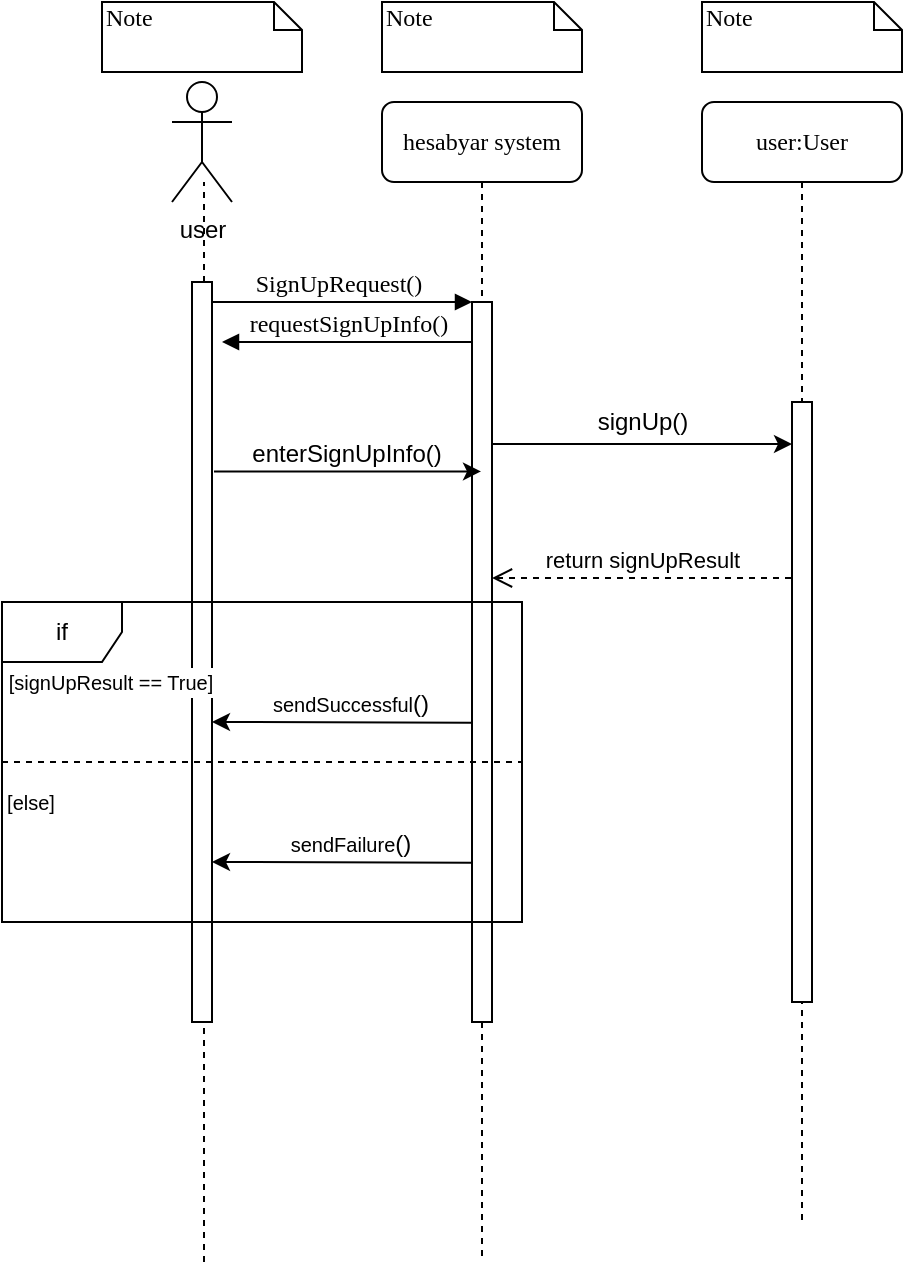 <mxfile version="12.3.9" type="device" pages="1"><diagram name="Page-1" id="13e1069c-82ec-6db2-03f1-153e76fe0fe0"><mxGraphModel dx="1648" dy="761" grid="1" gridSize="10" guides="1" tooltips="1" connect="1" arrows="1" fold="1" page="1" pageScale="1" pageWidth="1100" pageHeight="850" background="#ffffff" math="0" shadow="0"><root><mxCell id="0"/><mxCell id="1" parent="0"/><mxCell id="7baba1c4bc27f4b0-2" value="hesabyar system" style="shape=umlLifeline;perimeter=lifelinePerimeter;whiteSpace=wrap;html=1;container=1;collapsible=0;recursiveResize=0;outlineConnect=0;rounded=1;shadow=0;comic=0;labelBackgroundColor=none;strokeColor=#000000;strokeWidth=1;fillColor=#FFFFFF;fontFamily=Verdana;fontSize=12;fontColor=#000000;align=center;" parent="1" vertex="1"><mxGeometry x="240" y="80" width="100" height="580" as="geometry"/></mxCell><mxCell id="7baba1c4bc27f4b0-10" value="" style="html=1;points=[];perimeter=orthogonalPerimeter;rounded=0;shadow=0;comic=0;labelBackgroundColor=none;strokeColor=#000000;strokeWidth=1;fillColor=#FFFFFF;fontFamily=Verdana;fontSize=12;fontColor=#000000;align=center;" parent="7baba1c4bc27f4b0-2" vertex="1"><mxGeometry x="45" y="100" width="10" height="360" as="geometry"/></mxCell><mxCell id="7baba1c4bc27f4b0-3" value="user:User" style="shape=umlLifeline;perimeter=lifelinePerimeter;whiteSpace=wrap;html=1;container=1;collapsible=0;recursiveResize=0;outlineConnect=0;rounded=1;shadow=0;comic=0;labelBackgroundColor=none;strokeColor=#000000;strokeWidth=1;fillColor=#FFFFFF;fontFamily=Verdana;fontSize=12;fontColor=#000000;align=center;" parent="1" vertex="1"><mxGeometry x="400" y="80" width="100" height="560" as="geometry"/></mxCell><mxCell id="7baba1c4bc27f4b0-13" value="" style="html=1;points=[];perimeter=orthogonalPerimeter;rounded=0;shadow=0;comic=0;labelBackgroundColor=none;strokeColor=#000000;strokeWidth=1;fillColor=#FFFFFF;fontFamily=Verdana;fontSize=12;fontColor=#000000;align=center;" parent="7baba1c4bc27f4b0-3" vertex="1"><mxGeometry x="45" y="150" width="10" height="300" as="geometry"/></mxCell><mxCell id="7baba1c4bc27f4b0-11" value="SignUpRequest()" style="html=1;verticalAlign=bottom;endArrow=block;entryX=0;entryY=0;labelBackgroundColor=none;fontFamily=Verdana;fontSize=12;edgeStyle=elbowEdgeStyle;elbow=vertical;" parent="1" target="7baba1c4bc27f4b0-10" edge="1"><mxGeometry relative="1" as="geometry"><mxPoint x="150" y="180" as="sourcePoint"/></mxGeometry></mxCell><mxCell id="7baba1c4bc27f4b0-14" value="requestSignUpInfo()" style="html=1;verticalAlign=bottom;endArrow=block;labelBackgroundColor=none;fontFamily=Verdana;fontSize=12;edgeStyle=elbowEdgeStyle;elbow=vertical;" parent="1" source="7baba1c4bc27f4b0-10" edge="1"><mxGeometry relative="1" as="geometry"><mxPoint x="370" y="200" as="sourcePoint"/><mxPoint x="160" y="200" as="targetPoint"/></mxGeometry></mxCell><mxCell id="7baba1c4bc27f4b0-40" value="Note" style="shape=note;whiteSpace=wrap;html=1;size=14;verticalAlign=top;align=left;spacingTop=-6;rounded=0;shadow=0;comic=0;labelBackgroundColor=none;strokeColor=#000000;strokeWidth=1;fillColor=#FFFFFF;fontFamily=Verdana;fontSize=12;fontColor=#000000;" parent="1" vertex="1"><mxGeometry x="100" y="30" width="100" height="35" as="geometry"/></mxCell><mxCell id="7baba1c4bc27f4b0-41" value="Note" style="shape=note;whiteSpace=wrap;html=1;size=14;verticalAlign=top;align=left;spacingTop=-6;rounded=0;shadow=0;comic=0;labelBackgroundColor=none;strokeColor=#000000;strokeWidth=1;fillColor=#FFFFFF;fontFamily=Verdana;fontSize=12;fontColor=#000000;" parent="1" vertex="1"><mxGeometry x="240" y="30" width="100" height="35" as="geometry"/></mxCell><mxCell id="7baba1c4bc27f4b0-42" value="Note" style="shape=note;whiteSpace=wrap;html=1;size=14;verticalAlign=top;align=left;spacingTop=-6;rounded=0;shadow=0;comic=0;labelBackgroundColor=none;strokeColor=#000000;strokeWidth=1;fillColor=#FFFFFF;fontFamily=Verdana;fontSize=12;fontColor=#000000;" parent="1" vertex="1"><mxGeometry x="400" y="30" width="100" height="35" as="geometry"/></mxCell><mxCell id="UUDC_ejij4yI92PAoC_O-2" value="" style="endArrow=none;dashed=1;html=1;" parent="1" source="UUDC_ejij4yI92PAoC_O-12" edge="1"><mxGeometry width="50" height="50" relative="1" as="geometry"><mxPoint x="151" y="660" as="sourcePoint"/><mxPoint x="151" y="120" as="targetPoint"/></mxGeometry></mxCell><mxCell id="UUDC_ejij4yI92PAoC_O-3" value="user&lt;br&gt;" style="shape=umlActor;html=1;verticalLabelPosition=bottom;verticalAlign=top;align=center;" parent="1" vertex="1"><mxGeometry x="135" y="70" width="30" height="60" as="geometry"/></mxCell><mxCell id="UUDC_ejij4yI92PAoC_O-4" value="" style="endArrow=classic;html=1;" parent="1" edge="1"><mxGeometry width="50" height="50" relative="1" as="geometry"><mxPoint x="295" y="251" as="sourcePoint"/><mxPoint x="445" y="251" as="targetPoint"/></mxGeometry></mxCell><mxCell id="UUDC_ejij4yI92PAoC_O-6" value="signUp()" style="text;html=1;resizable=0;points=[];align=center;verticalAlign=middle;labelBackgroundColor=#ffffff;" parent="UUDC_ejij4yI92PAoC_O-4" vertex="1" connectable="0"><mxGeometry x="-0.427" y="7" relative="1" as="geometry"><mxPoint x="32" y="-4" as="offset"/></mxGeometry></mxCell><mxCell id="UUDC_ejij4yI92PAoC_O-9" value="return signUpResult" style="html=1;verticalAlign=bottom;endArrow=open;dashed=1;endSize=8;" parent="1" edge="1"><mxGeometry relative="1" as="geometry"><mxPoint x="444.5" y="318" as="sourcePoint"/><mxPoint x="295" y="318" as="targetPoint"/></mxGeometry></mxCell><mxCell id="UUDC_ejij4yI92PAoC_O-12" value="" style="html=1;points=[];perimeter=orthogonalPerimeter;" parent="1" vertex="1"><mxGeometry x="145" y="170" width="10" height="370" as="geometry"/></mxCell><mxCell id="UUDC_ejij4yI92PAoC_O-13" value="" style="endArrow=none;dashed=1;html=1;" parent="1" target="UUDC_ejij4yI92PAoC_O-12" edge="1"><mxGeometry width="50" height="50" relative="1" as="geometry"><mxPoint x="151" y="660" as="sourcePoint"/><mxPoint x="151" y="120" as="targetPoint"/></mxGeometry></mxCell><mxCell id="UUDC_ejij4yI92PAoC_O-16" value="" style="endArrow=classic;html=1;exitX=1.1;exitY=0.256;exitDx=0;exitDy=0;exitPerimeter=0;" parent="1" source="UUDC_ejij4yI92PAoC_O-12" target="7baba1c4bc27f4b0-2" edge="1"><mxGeometry width="50" height="50" relative="1" as="geometry"><mxPoint x="195" y="257.333" as="sourcePoint"/><mxPoint x="245" y="207.333" as="targetPoint"/></mxGeometry></mxCell><mxCell id="UUDC_ejij4yI92PAoC_O-17" value="enterSignUpInfo()" style="text;html=1;resizable=0;points=[];align=center;verticalAlign=middle;labelBackgroundColor=#ffffff;" parent="UUDC_ejij4yI92PAoC_O-16" vertex="1" connectable="0"><mxGeometry x="0.176" y="4" relative="1" as="geometry"><mxPoint x="-13" y="-5" as="offset"/></mxGeometry></mxCell><mxCell id="UKHy3LSP7T5EmwoqG_GL-1" value="if" style="shape=umlFrame;whiteSpace=wrap;html=1;" parent="1" vertex="1"><mxGeometry x="50" y="330" width="260" height="160" as="geometry"/></mxCell><mxCell id="UKHy3LSP7T5EmwoqG_GL-2" value="" style="endArrow=none;dashed=1;html=1;" parent="1" edge="1"><mxGeometry width="50" height="50" relative="1" as="geometry"><mxPoint x="50" y="410" as="sourcePoint"/><mxPoint x="310" y="410" as="targetPoint"/></mxGeometry></mxCell><mxCell id="UKHy3LSP7T5EmwoqG_GL-4" value="" style="endArrow=classic;html=1;exitX=0.5;exitY=0.859;exitDx=0;exitDy=0;exitPerimeter=0;" parent="1" edge="1"><mxGeometry width="50" height="50" relative="1" as="geometry"><mxPoint x="284.667" y="390.333" as="sourcePoint"/><mxPoint x="155" y="390" as="targetPoint"/><Array as="points"/></mxGeometry></mxCell><mxCell id="UKHy3LSP7T5EmwoqG_GL-5" value="&lt;font style=&quot;font-size: 10px&quot;&gt;sendSuccessful&lt;/font&gt;()" style="text;html=1;resizable=0;points=[];align=center;verticalAlign=middle;labelBackgroundColor=#ffffff;" parent="UKHy3LSP7T5EmwoqG_GL-4" vertex="1" connectable="0"><mxGeometry x="-0.151" y="1" relative="1" as="geometry"><mxPoint x="-6" y="-10" as="offset"/></mxGeometry></mxCell><mxCell id="UKHy3LSP7T5EmwoqG_GL-6" value="" style="endArrow=classic;html=1;exitX=0.5;exitY=0.859;exitDx=0;exitDy=0;exitPerimeter=0;" parent="1" edge="1"><mxGeometry width="50" height="50" relative="1" as="geometry"><mxPoint x="284.667" y="460.333" as="sourcePoint"/><mxPoint x="155" y="460" as="targetPoint"/><Array as="points"/></mxGeometry></mxCell><mxCell id="UKHy3LSP7T5EmwoqG_GL-7" value="&lt;font style=&quot;font-size: 10px&quot;&gt;sendFailure&lt;/font&gt;()" style="text;html=1;resizable=0;points=[];align=center;verticalAlign=middle;labelBackgroundColor=#ffffff;" parent="UKHy3LSP7T5EmwoqG_GL-6" vertex="1" connectable="0"><mxGeometry x="-0.151" y="1" relative="1" as="geometry"><mxPoint x="-6" y="-10" as="offset"/></mxGeometry></mxCell><mxCell id="UKHy3LSP7T5EmwoqG_GL-10" value="&lt;span style=&quot;font-size: 10px&quot;&gt;[signUpResult == True]&lt;/span&gt;" style="text;html=1;resizable=0;points=[];align=center;verticalAlign=middle;labelBackgroundColor=#ffffff;" parent="1" vertex="1" connectable="0"><mxGeometry x="109.807" y="380.192" as="geometry"><mxPoint x="-6" y="-10" as="offset"/></mxGeometry></mxCell><mxCell id="UKHy3LSP7T5EmwoqG_GL-11" value="&lt;span style=&quot;font-size: 10px&quot;&gt;[else]&lt;/span&gt;" style="text;html=1;resizable=0;points=[];align=center;verticalAlign=middle;labelBackgroundColor=#ffffff;" parent="1" vertex="1" connectable="0"><mxGeometry x="69.807" y="440.192" as="geometry"><mxPoint x="-6" y="-10" as="offset"/></mxGeometry></mxCell></root></mxGraphModel></diagram></mxfile>